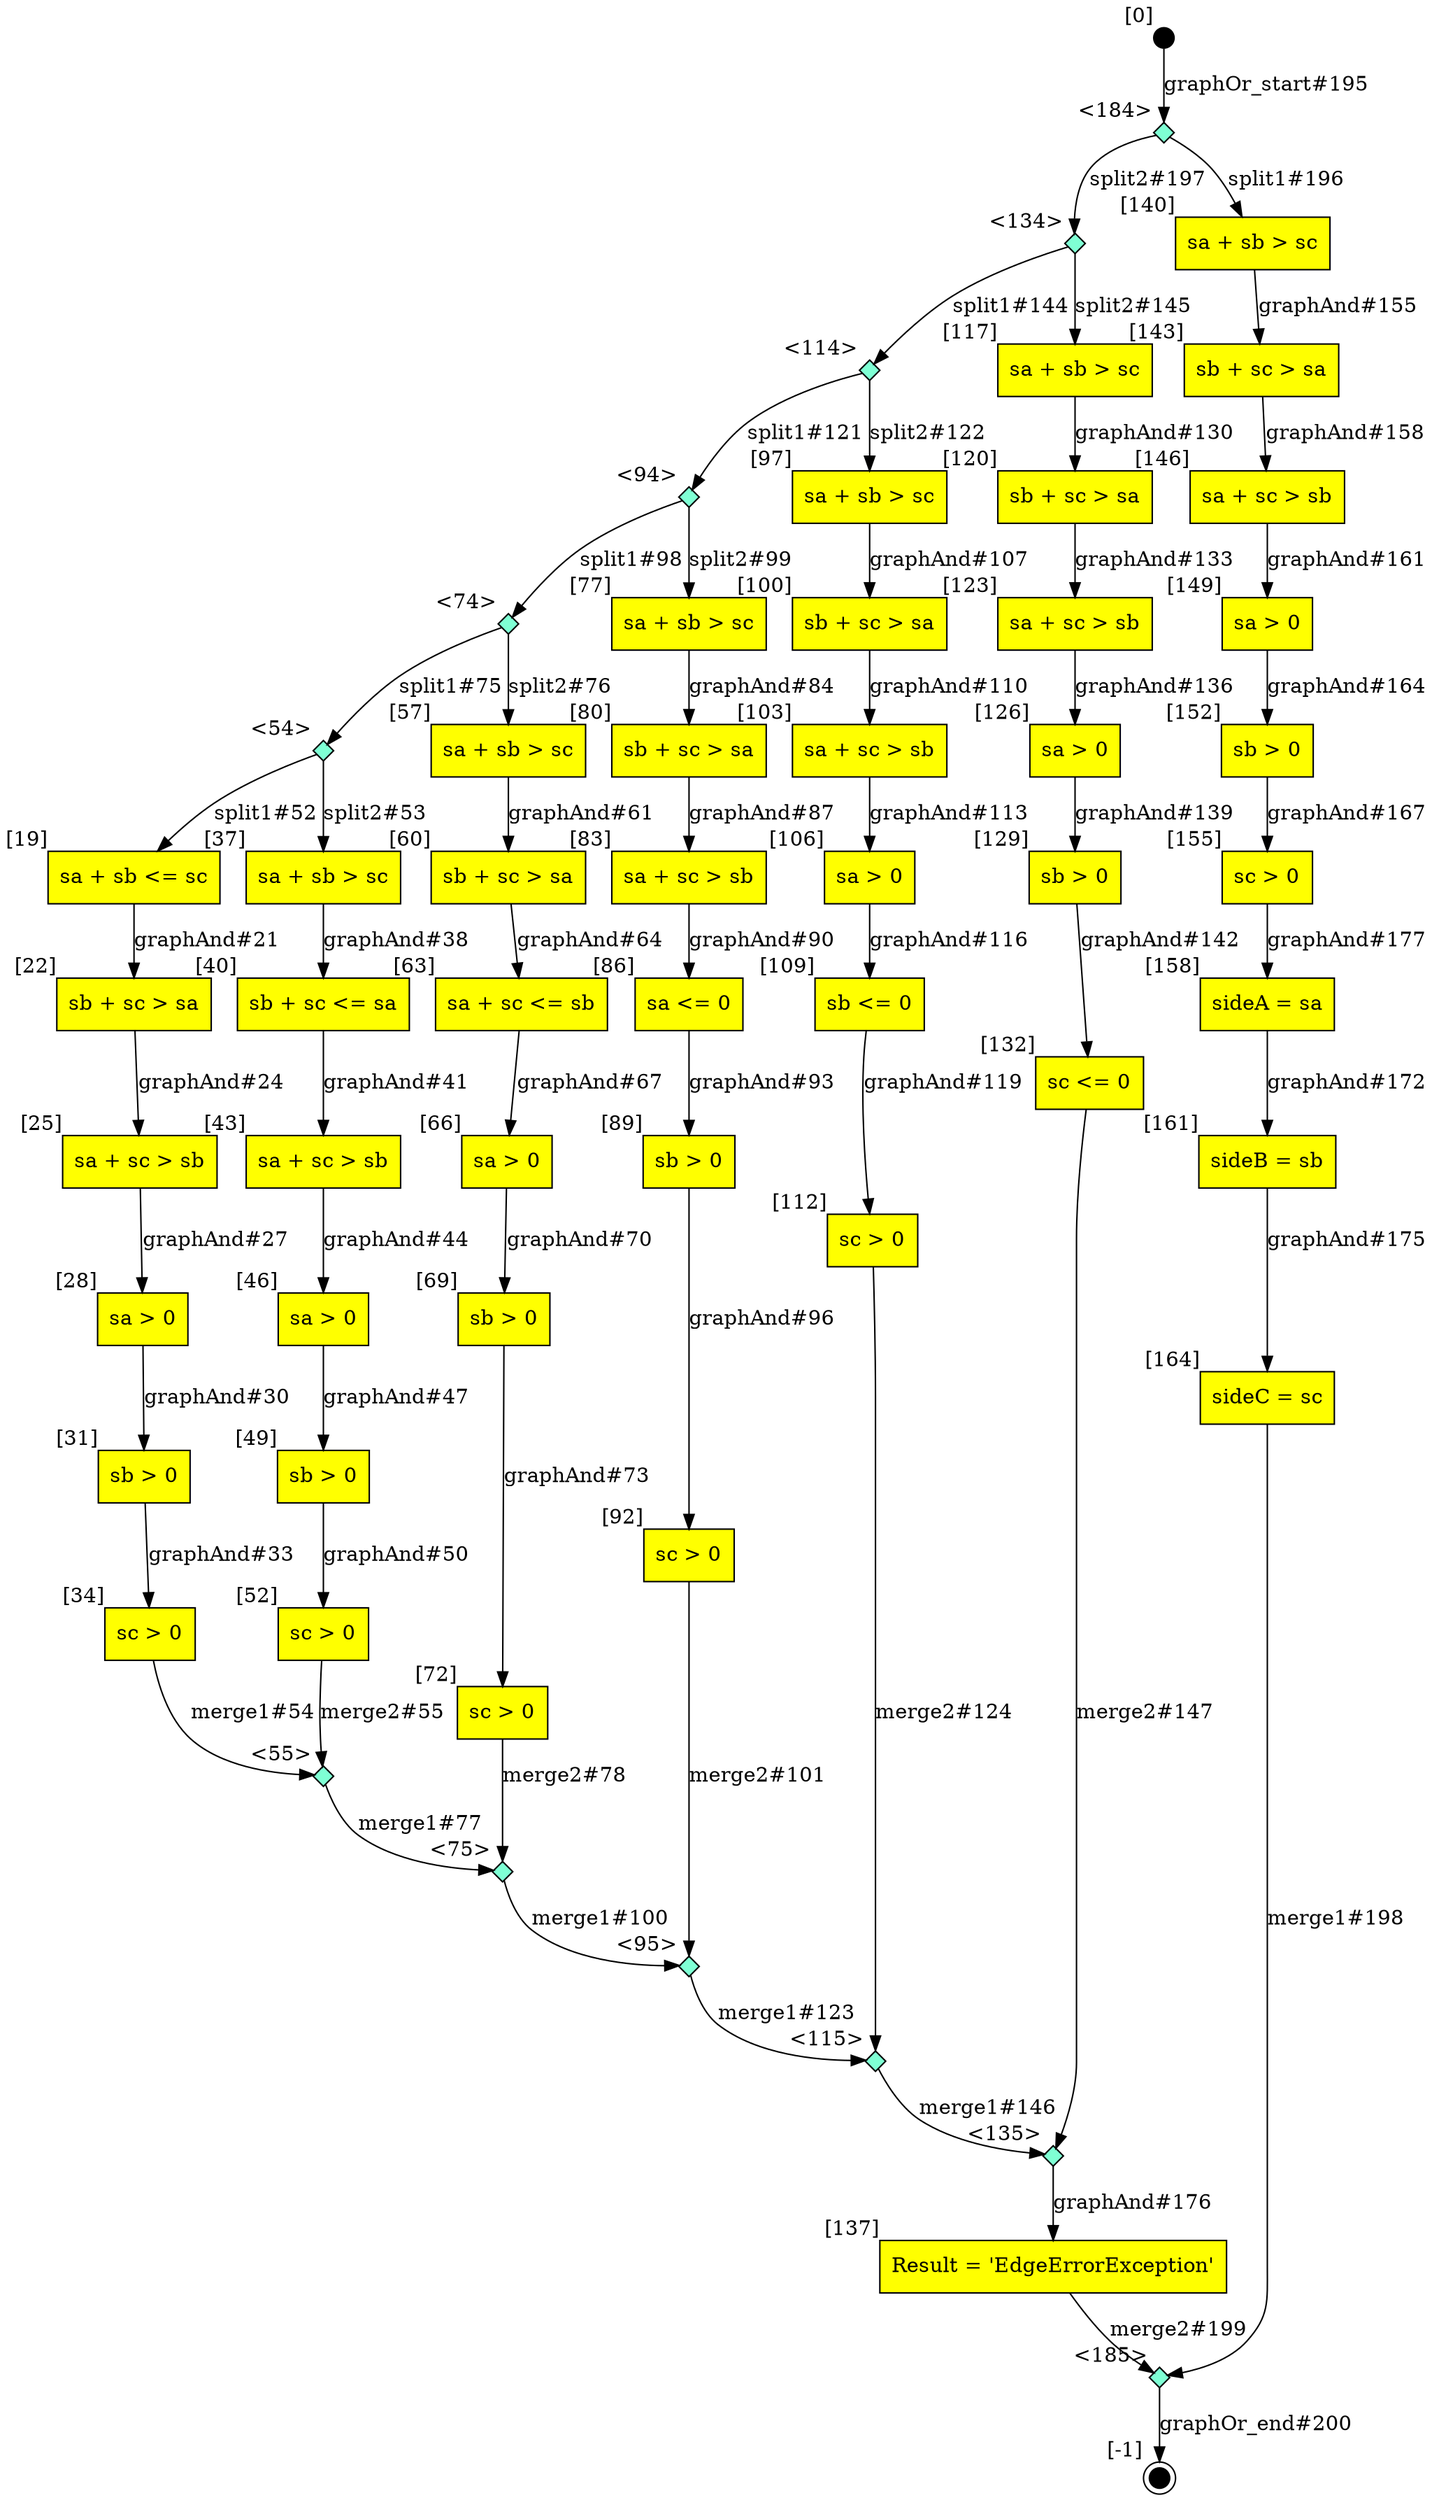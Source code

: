 digraph CLG {
  129 [shape="box", label="sb > 0", style=filled, fillcolor=yellow, xlabel="[129]"];
  132 [shape="box", label="sc <= 0", style=filled, fillcolor=yellow, xlabel="[132]"];
  134 [shape="diamond", label="", xlabel="<134>", style=filled, fillcolor=aquamarine, fixedsize=true, width=.2, height=.2];
  135 [shape="diamond", label="", xlabel="<135>", style=filled, fillcolor=aquamarine, fixedsize=true, width=.2, height=.2];
  137 [shape="box", label="Result = 'EdgeErrorException'", style=filled, fillcolor=yellow, xlabel="[137]"];
  138 [style=filled, fillcolor=black, shape="doublecircle", label="", fixedsize=true, width=.2, height=.2, xlabel="[-1]"];
  139 [style=filled, fillcolor=black, shape="circle", label="", fixedsize=true, width=.2, height=.2, xlabel="[0]"];
  140 [shape="box", label="sa + sb > sc", style=filled, fillcolor=yellow, xlabel="[140]"];
  143 [shape="box", label="sb + sc > sa", style=filled, fillcolor=yellow, xlabel="[143]"];
  146 [shape="box", label="sa + sc > sb", style=filled, fillcolor=yellow, xlabel="[146]"];
  19 [shape="box", label="sa + sb <= sc", style=filled, fillcolor=yellow, xlabel="[19]"];
  149 [shape="box", label="sa > 0", style=filled, fillcolor=yellow, xlabel="[149]"];
  22 [shape="box", label="sb + sc > sa", style=filled, fillcolor=yellow, xlabel="[22]"];
  152 [shape="box", label="sb > 0", style=filled, fillcolor=yellow, xlabel="[152]"];
  25 [shape="box", label="sa + sc > sb", style=filled, fillcolor=yellow, xlabel="[25]"];
  155 [shape="box", label="sc > 0", style=filled, fillcolor=yellow, xlabel="[155]"];
  28 [shape="box", label="sa > 0", style=filled, fillcolor=yellow, xlabel="[28]"];
  158 [shape="box", label="sideA = sa", style=filled, fillcolor=yellow, xlabel="[158]"];
  31 [shape="box", label="sb > 0", style=filled, fillcolor=yellow, xlabel="[31]"];
  161 [shape="box", label="sideB = sb", style=filled, fillcolor=yellow, xlabel="[161]"];
  34 [shape="box", label="sc > 0", style=filled, fillcolor=yellow, xlabel="[34]"];
  164 [shape="box", label="sideC = sc", style=filled, fillcolor=yellow, xlabel="[164]"];
  37 [shape="box", label="sa + sb > sc", style=filled, fillcolor=yellow, xlabel="[37]"];
  40 [shape="box", label="sb + sc <= sa", style=filled, fillcolor=yellow, xlabel="[40]"];
  43 [shape="box", label="sa + sc > sb", style=filled, fillcolor=yellow, xlabel="[43]"];
  46 [shape="box", label="sa > 0", style=filled, fillcolor=yellow, xlabel="[46]"];
  49 [shape="box", label="sb > 0", style=filled, fillcolor=yellow, xlabel="[49]"];
  52 [shape="box", label="sc > 0", style=filled, fillcolor=yellow, xlabel="[52]"];
  54 [shape="diamond", label="", xlabel="<54>", style=filled, fillcolor=aquamarine, fixedsize=true, width=.2, height=.2];
  55 [shape="diamond", label="", xlabel="<55>", style=filled, fillcolor=aquamarine, fixedsize=true, width=.2, height=.2];
  184 [shape="diamond", label="", xlabel="<184>", style=filled, fillcolor=aquamarine, fixedsize=true, width=.2, height=.2];
  57 [shape="box", label="sa + sb > sc", style=filled, fillcolor=yellow, xlabel="[57]"];
  185 [shape="diamond", label="", xlabel="<185>", style=filled, fillcolor=aquamarine, fixedsize=true, width=.2, height=.2];
  60 [shape="box", label="sb + sc > sa", style=filled, fillcolor=yellow, xlabel="[60]"];
  63 [shape="box", label="sa + sc <= sb", style=filled, fillcolor=yellow, xlabel="[63]"];
  66 [shape="box", label="sa > 0", style=filled, fillcolor=yellow, xlabel="[66]"];
  69 [shape="box", label="sb > 0", style=filled, fillcolor=yellow, xlabel="[69]"];
  72 [shape="box", label="sc > 0", style=filled, fillcolor=yellow, xlabel="[72]"];
  74 [shape="diamond", label="", xlabel="<74>", style=filled, fillcolor=aquamarine, fixedsize=true, width=.2, height=.2];
  75 [shape="diamond", label="", xlabel="<75>", style=filled, fillcolor=aquamarine, fixedsize=true, width=.2, height=.2];
  77 [shape="box", label="sa + sb > sc", style=filled, fillcolor=yellow, xlabel="[77]"];
  80 [shape="box", label="sb + sc > sa", style=filled, fillcolor=yellow, xlabel="[80]"];
  83 [shape="box", label="sa + sc > sb", style=filled, fillcolor=yellow, xlabel="[83]"];
  86 [shape="box", label="sa <= 0", style=filled, fillcolor=yellow, xlabel="[86]"];
  89 [shape="box", label="sb > 0", style=filled, fillcolor=yellow, xlabel="[89]"];
  92 [shape="box", label="sc > 0", style=filled, fillcolor=yellow, xlabel="[92]"];
  94 [shape="diamond", label="", xlabel="<94>", style=filled, fillcolor=aquamarine, fixedsize=true, width=.2, height=.2];
  95 [shape="diamond", label="", xlabel="<95>", style=filled, fillcolor=aquamarine, fixedsize=true, width=.2, height=.2];
  97 [shape="box", label="sa + sb > sc", style=filled, fillcolor=yellow, xlabel="[97]"];
  100 [shape="box", label="sb + sc > sa", style=filled, fillcolor=yellow, xlabel="[100]"];
  103 [shape="box", label="sa + sc > sb", style=filled, fillcolor=yellow, xlabel="[103]"];
  106 [shape="box", label="sa > 0", style=filled, fillcolor=yellow, xlabel="[106]"];
  109 [shape="box", label="sb <= 0", style=filled, fillcolor=yellow, xlabel="[109]"];
  112 [shape="box", label="sc > 0", style=filled, fillcolor=yellow, xlabel="[112]"];
  114 [shape="diamond", label="", xlabel="<114>", style=filled, fillcolor=aquamarine, fixedsize=true, width=.2, height=.2];
  115 [shape="diamond", label="", xlabel="<115>", style=filled, fillcolor=aquamarine, fixedsize=true, width=.2, height=.2];
  117 [shape="box", label="sa + sb > sc", style=filled, fillcolor=yellow, xlabel="[117]"];
  120 [shape="box", label="sb + sc > sa", style=filled, fillcolor=yellow, xlabel="[120]"];
  123 [shape="box", label="sa + sc > sb", style=filled, fillcolor=yellow, xlabel="[123]"];
  126 [shape="box", label="sa > 0", style=filled, fillcolor=yellow, xlabel="[126]"];
  117 -> 120[label="graphAnd#130"];
  120 -> 123[label="graphAnd#133"];
  123 -> 126[label="graphAnd#136"];
  126 -> 129[label="graphAnd#139"];
  129 -> 132[label="graphAnd#142"];
  134 -> 114[label="split1#144"];
  134 -> 117[label="split2#145"];
  115 -> 135[label="merge1#146"];
  132 -> 135[label="merge2#147"];
  19 -> 22[label="graphAnd#21"];
  22 -> 25[label="graphAnd#24"];
  140 -> 143[label="graphAnd#155"];
  25 -> 28[label="graphAnd#27"];
  143 -> 146[label="graphAnd#158"];
  28 -> 31[label="graphAnd#30"];
  146 -> 149[label="graphAnd#161"];
  31 -> 34[label="graphAnd#33"];
  149 -> 152[label="graphAnd#164"];
  37 -> 40[label="graphAnd#38"];
  152 -> 155[label="graphAnd#167"];
  40 -> 43[label="graphAnd#41"];
  158 -> 161[label="graphAnd#172"];
  43 -> 46[label="graphAnd#44"];
  161 -> 164[label="graphAnd#175"];
  46 -> 49[label="graphAnd#47"];
  135 -> 137[label="graphAnd#176"];
  155 -> 158[label="graphAnd#177"];
  49 -> 52[label="graphAnd#50"];
  54 -> 19[label="split1#52"];
  54 -> 37[label="split2#53"];
  34 -> 55[label="merge1#54"];
  52 -> 55[label="merge2#55"];
  57 -> 60[label="graphAnd#61"];
  60 -> 63[label="graphAnd#64"];
  139 -> 184[label="graphOr_start#195"];
  63 -> 66[label="graphAnd#67"];
  184 -> 140[label="split1#196"];
  184 -> 134[label="split2#197"];
  164 -> 185[label="merge1#198"];
  66 -> 69[label="graphAnd#70"];
  137 -> 185[label="merge2#199"];
  185 -> 138[label="graphOr_end#200"];
  69 -> 72[label="graphAnd#73"];
  74 -> 54[label="split1#75"];
  74 -> 57[label="split2#76"];
  55 -> 75[label="merge1#77"];
  72 -> 75[label="merge2#78"];
  77 -> 80[label="graphAnd#84"];
  80 -> 83[label="graphAnd#87"];
  83 -> 86[label="graphAnd#90"];
  86 -> 89[label="graphAnd#93"];
  89 -> 92[label="graphAnd#96"];
  94 -> 74[label="split1#98"];
  94 -> 77[label="split2#99"];
  75 -> 95[label="merge1#100"];
  92 -> 95[label="merge2#101"];
  97 -> 100[label="graphAnd#107"];
  100 -> 103[label="graphAnd#110"];
  103 -> 106[label="graphAnd#113"];
  106 -> 109[label="graphAnd#116"];
  109 -> 112[label="graphAnd#119"];
  114 -> 94[label="split1#121"];
  114 -> 97[label="split2#122"];
  95 -> 115[label="merge1#123"];
  112 -> 115[label="merge2#124"];
}
